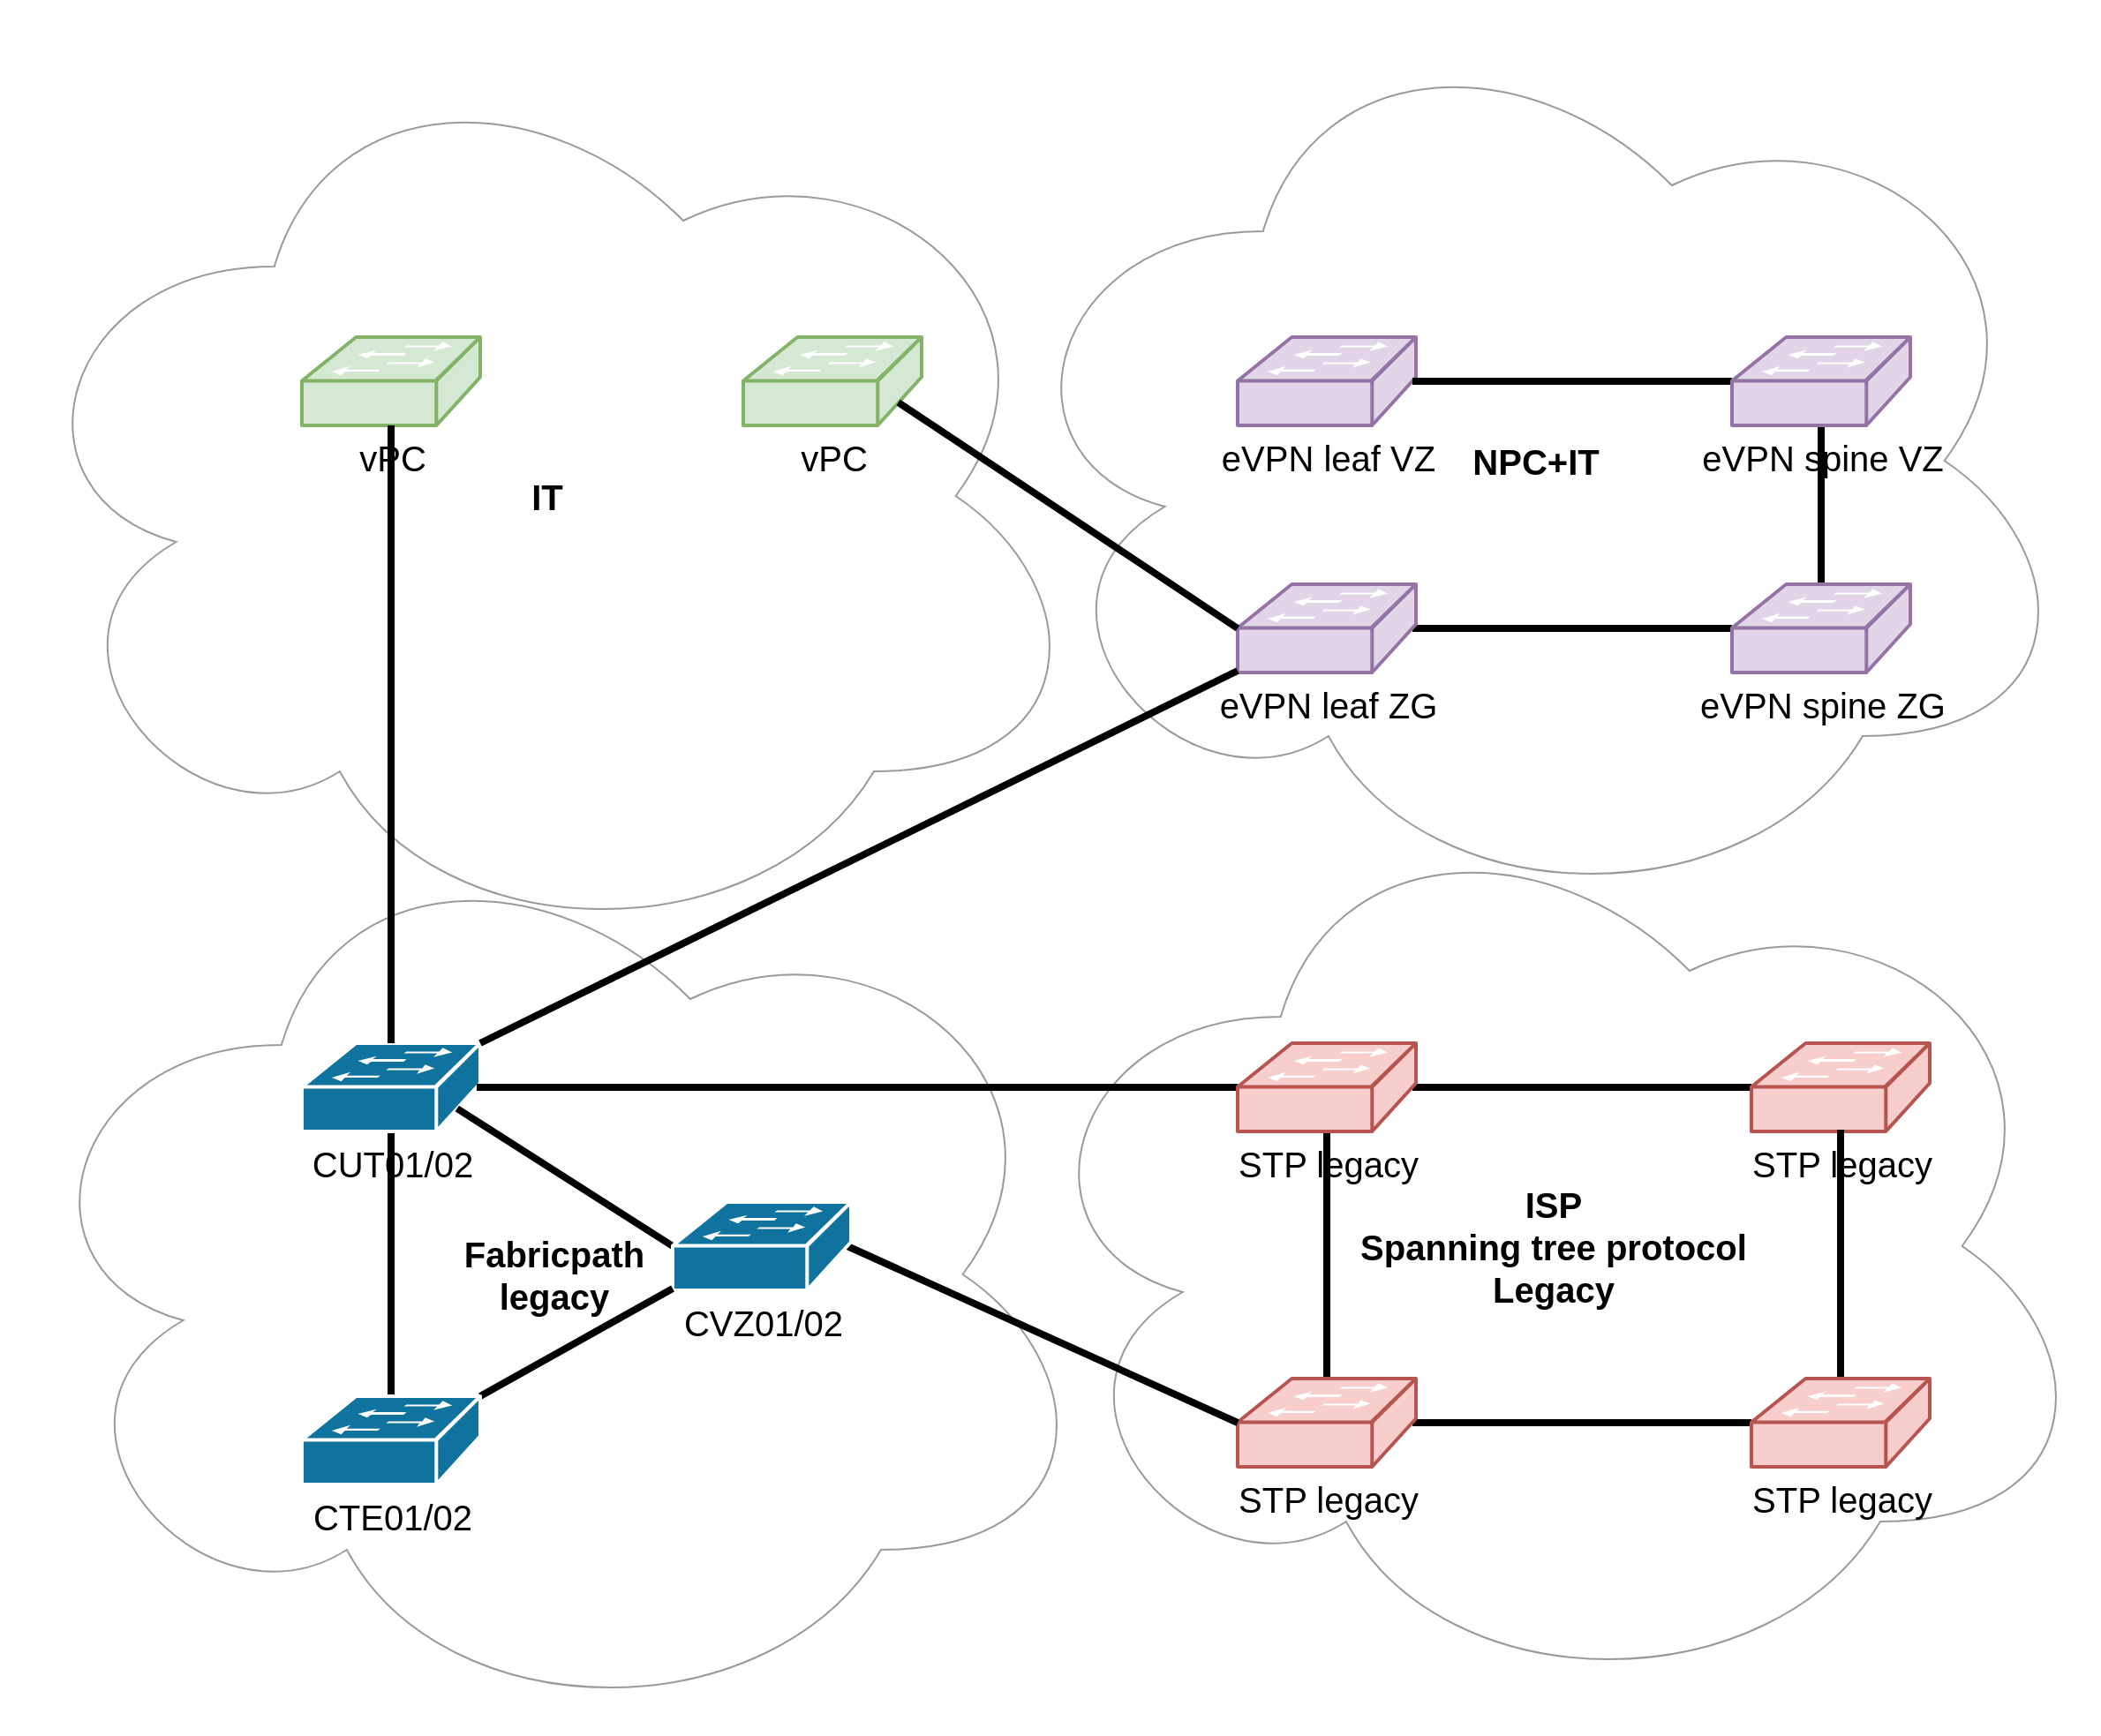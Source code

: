 <mxfile version="20.8.10" type="github">
  <diagram name="Page-1" id="0OrnEd0XuT7KNRjszQmc">
    <mxGraphModel dx="2171" dy="816" grid="1" gridSize="10" guides="1" tooltips="1" connect="1" arrows="1" fold="1" page="1" pageScale="1" pageWidth="600" pageHeight="400" math="0" shadow="0">
      <root>
        <mxCell id="0" />
        <mxCell id="1" parent="0" />
        <mxCell id="rMitx0Mn81WMFnMbGHVP-7" value="IT" style="ellipse;shape=cloud;whiteSpace=wrap;html=1;opacity=40;fontStyle=1;fontSize=20;" parent="1" vertex="1">
          <mxGeometry y="660" width="617.5" height="520" as="geometry" />
        </mxCell>
        <mxCell id="rMitx0Mn81WMFnMbGHVP-8" value="NPC+IT" style="ellipse;shape=cloud;whiteSpace=wrap;html=1;opacity=40;fontStyle=1;fontSize=20;" parent="1" vertex="1">
          <mxGeometry x="560" y="640" width="617.5" height="520" as="geometry" />
        </mxCell>
        <mxCell id="rMitx0Mn81WMFnMbGHVP-2" value="ISP&lt;br&gt;Spanning tree protocol&lt;br&gt;Legacy" style="ellipse;shape=cloud;whiteSpace=wrap;html=1;opacity=40;fontStyle=1;fontSize=20;" parent="1" vertex="1">
          <mxGeometry x="570" y="1085" width="617.5" height="520" as="geometry" />
        </mxCell>
        <mxCell id="rMitx0Mn81WMFnMbGHVP-1" value="Fabricpath&lt;br&gt;legacy" style="ellipse;shape=cloud;whiteSpace=wrap;html=1;opacity=40;fontStyle=1;fontSize=20;" parent="1" vertex="1">
          <mxGeometry x="4" y="1101" width="617.5" height="520" as="geometry" />
        </mxCell>
        <mxCell id="yHmvrQq8Yse7LNzuKe87-17" style="rounded=0;orthogonalLoop=1;jettySize=auto;html=1;exitX=0.5;exitY=0.98;exitDx=0;exitDy=0;exitPerimeter=0;entryX=0.5;entryY=0;entryDx=0;entryDy=0;entryPerimeter=0;endArrow=none;endFill=0;strokeWidth=4;" parent="1" source="yHmvrQq8Yse7LNzuKe87-2" target="yHmvrQq8Yse7LNzuKe87-12" edge="1">
          <mxGeometry relative="1" as="geometry" />
        </mxCell>
        <mxCell id="yHmvrQq8Yse7LNzuKe87-25" style="edgeStyle=none;rounded=0;orthogonalLoop=1;jettySize=auto;html=1;exitX=0.5;exitY=0;exitDx=0;exitDy=0;exitPerimeter=0;endArrow=none;endFill=0;" parent="1" source="yHmvrQq8Yse7LNzuKe87-2" target="yHmvrQq8Yse7LNzuKe87-9" edge="1">
          <mxGeometry relative="1" as="geometry" />
        </mxCell>
        <mxCell id="yHmvrQq8Yse7LNzuKe87-26" style="edgeStyle=none;rounded=0;orthogonalLoop=1;jettySize=auto;html=1;exitX=1;exitY=0;exitDx=0;exitDy=0;exitPerimeter=0;entryX=0;entryY=0.98;entryDx=0;entryDy=0;entryPerimeter=0;endArrow=none;endFill=0;" parent="1" source="yHmvrQq8Yse7LNzuKe87-2" target="yHmvrQq8Yse7LNzuKe87-13" edge="1">
          <mxGeometry relative="1" as="geometry" />
        </mxCell>
        <mxCell id="yHmvrQq8Yse7LNzuKe87-2" value="CUT01/02&lt;br&gt;" style="shape=mxgraph.cisco.switches.workgroup_switch;html=1;dashed=0;fillColor=#10739E;strokeColor=#ffffff;strokeWidth=2;verticalLabelPosition=bottom;verticalAlign=top;fontFamily=Helvetica;fontSize=20;fontColor=#000000;" parent="1" vertex="1">
          <mxGeometry x="170" y="1230" width="101" height="50" as="geometry" />
        </mxCell>
        <mxCell id="yHmvrQq8Yse7LNzuKe87-24" style="edgeStyle=none;rounded=0;orthogonalLoop=1;jettySize=auto;html=1;exitX=0;exitY=0.5;exitDx=0;exitDy=0;exitPerimeter=0;entryX=0.98;entryY=0.5;entryDx=0;entryDy=0;entryPerimeter=0;endArrow=none;endFill=0;strokeWidth=4;" parent="1" source="yHmvrQq8Yse7LNzuKe87-5" target="yHmvrQq8Yse7LNzuKe87-6" edge="1">
          <mxGeometry relative="1" as="geometry" />
        </mxCell>
        <mxCell id="yHmvrQq8Yse7LNzuKe87-5" value="STP legacy" style="shape=mxgraph.cisco.switches.workgroup_switch;html=1;dashed=0;fillColor=#f8cecc;strokeColor=#b85450;strokeWidth=2;verticalLabelPosition=bottom;verticalAlign=top;fontFamily=Helvetica;fontSize=20;" parent="1" vertex="1">
          <mxGeometry x="991" y="1230" width="101" height="50" as="geometry" />
        </mxCell>
        <mxCell id="yHmvrQq8Yse7LNzuKe87-20" style="edgeStyle=none;rounded=0;orthogonalLoop=1;jettySize=auto;html=1;exitX=0;exitY=0.5;exitDx=0;exitDy=0;exitPerimeter=0;entryX=0.98;entryY=0.5;entryDx=0;entryDy=0;entryPerimeter=0;endArrow=none;endFill=0;strokeWidth=4;" parent="1" source="yHmvrQq8Yse7LNzuKe87-6" target="yHmvrQq8Yse7LNzuKe87-2" edge="1">
          <mxGeometry relative="1" as="geometry" />
        </mxCell>
        <mxCell id="yHmvrQq8Yse7LNzuKe87-21" style="edgeStyle=none;rounded=0;orthogonalLoop=1;jettySize=auto;html=1;exitX=0.5;exitY=0.98;exitDx=0;exitDy=0;exitPerimeter=0;entryX=0.5;entryY=0;entryDx=0;entryDy=0;entryPerimeter=0;endArrow=none;endFill=0;strokeWidth=4;" parent="1" source="yHmvrQq8Yse7LNzuKe87-6" target="yHmvrQq8Yse7LNzuKe87-7" edge="1">
          <mxGeometry relative="1" as="geometry" />
        </mxCell>
        <mxCell id="yHmvrQq8Yse7LNzuKe87-6" value="STP legacy" style="shape=mxgraph.cisco.switches.workgroup_switch;html=1;dashed=0;fillColor=#f8cecc;strokeColor=#b85450;strokeWidth=2;verticalLabelPosition=bottom;verticalAlign=top;fontFamily=Helvetica;fontSize=20;" parent="1" vertex="1">
          <mxGeometry x="700" y="1230" width="101" height="50" as="geometry" />
        </mxCell>
        <mxCell id="yHmvrQq8Yse7LNzuKe87-22" style="edgeStyle=none;rounded=0;orthogonalLoop=1;jettySize=auto;html=1;exitX=0.98;exitY=0.5;exitDx=0;exitDy=0;exitPerimeter=0;entryX=0;entryY=0.5;entryDx=0;entryDy=0;entryPerimeter=0;endArrow=none;endFill=0;strokeWidth=4;" parent="1" source="yHmvrQq8Yse7LNzuKe87-7" target="yHmvrQq8Yse7LNzuKe87-8" edge="1">
          <mxGeometry relative="1" as="geometry" />
        </mxCell>
        <mxCell id="yHmvrQq8Yse7LNzuKe87-7" value="STP legacy" style="shape=mxgraph.cisco.switches.workgroup_switch;html=1;dashed=0;fillColor=#f8cecc;strokeColor=#b85450;strokeWidth=2;verticalLabelPosition=bottom;verticalAlign=top;fontFamily=Helvetica;fontSize=20;" parent="1" vertex="1">
          <mxGeometry x="700" y="1420" width="101" height="50" as="geometry" />
        </mxCell>
        <mxCell id="yHmvrQq8Yse7LNzuKe87-23" style="edgeStyle=none;rounded=0;orthogonalLoop=1;jettySize=auto;html=1;exitX=0.5;exitY=0;exitDx=0;exitDy=0;exitPerimeter=0;entryX=0.5;entryY=0.98;entryDx=0;entryDy=0;entryPerimeter=0;endArrow=none;endFill=0;strokeWidth=4;" parent="1" source="yHmvrQq8Yse7LNzuKe87-8" target="yHmvrQq8Yse7LNzuKe87-5" edge="1">
          <mxGeometry relative="1" as="geometry" />
        </mxCell>
        <mxCell id="yHmvrQq8Yse7LNzuKe87-8" value="STP legacy" style="shape=mxgraph.cisco.switches.workgroup_switch;html=1;dashed=0;fillColor=#f8cecc;strokeColor=#b85450;strokeWidth=2;verticalLabelPosition=bottom;verticalAlign=top;fontFamily=Helvetica;fontSize=20;" parent="1" vertex="1">
          <mxGeometry x="991" y="1420" width="101" height="50" as="geometry" />
        </mxCell>
        <mxCell id="yHmvrQq8Yse7LNzuKe87-9" value="vPC" style="shape=mxgraph.cisco.switches.workgroup_switch;html=1;dashed=0;fillColor=#d5e8d4;strokeColor=#82b366;strokeWidth=2;verticalLabelPosition=bottom;verticalAlign=top;fontFamily=Helvetica;fontSize=20;" parent="1" vertex="1">
          <mxGeometry x="170" y="830" width="101" height="50" as="geometry" />
        </mxCell>
        <mxCell id="yHmvrQq8Yse7LNzuKe87-10" value="vPC" style="shape=mxgraph.cisco.switches.workgroup_switch;html=1;dashed=0;fillColor=#d5e8d4;strokeColor=#82b366;strokeWidth=2;verticalLabelPosition=bottom;verticalAlign=top;fontFamily=Helvetica;fontSize=20;" parent="1" vertex="1">
          <mxGeometry x="420" y="830" width="101" height="50" as="geometry" />
        </mxCell>
        <mxCell id="yHmvrQq8Yse7LNzuKe87-19" style="edgeStyle=none;rounded=0;orthogonalLoop=1;jettySize=auto;html=1;exitX=0;exitY=0.5;exitDx=0;exitDy=0;exitPerimeter=0;entryX=0.87;entryY=0.74;entryDx=0;entryDy=0;entryPerimeter=0;endArrow=none;endFill=0;strokeWidth=4;" parent="1" source="yHmvrQq8Yse7LNzuKe87-11" target="yHmvrQq8Yse7LNzuKe87-2" edge="1">
          <mxGeometry relative="1" as="geometry" />
        </mxCell>
        <mxCell id="y1BmMpGNm1G8moDYK8pj-1" style="rounded=0;orthogonalLoop=1;jettySize=auto;html=1;exitX=0.98;exitY=0.5;exitDx=0;exitDy=0;exitPerimeter=0;entryX=0;entryY=0.5;entryDx=0;entryDy=0;entryPerimeter=0;endArrow=none;endFill=0;strokeWidth=4;" edge="1" parent="1" source="yHmvrQq8Yse7LNzuKe87-11" target="yHmvrQq8Yse7LNzuKe87-7">
          <mxGeometry relative="1" as="geometry" />
        </mxCell>
        <mxCell id="yHmvrQq8Yse7LNzuKe87-11" value="CVZ01/02&lt;br&gt;" style="shape=mxgraph.cisco.switches.workgroup_switch;html=1;dashed=0;fillColor=#10739E;strokeColor=#ffffff;strokeWidth=2;verticalLabelPosition=bottom;verticalAlign=top;fontFamily=Helvetica;fontSize=20;fontColor=#000000;" parent="1" vertex="1">
          <mxGeometry x="380" y="1320" width="101" height="50" as="geometry" />
        </mxCell>
        <mxCell id="yHmvrQq8Yse7LNzuKe87-18" style="edgeStyle=none;rounded=0;orthogonalLoop=1;jettySize=auto;html=1;exitX=1;exitY=0;exitDx=0;exitDy=0;exitPerimeter=0;entryX=0;entryY=0.98;entryDx=0;entryDy=0;entryPerimeter=0;endArrow=none;endFill=0;strokeWidth=4;" parent="1" source="yHmvrQq8Yse7LNzuKe87-12" target="yHmvrQq8Yse7LNzuKe87-11" edge="1">
          <mxGeometry relative="1" as="geometry" />
        </mxCell>
        <mxCell id="yHmvrQq8Yse7LNzuKe87-12" value="CTE01/02&lt;br&gt;" style="shape=mxgraph.cisco.switches.workgroup_switch;html=1;dashed=0;fillColor=#10739E;strokeColor=#ffffff;strokeWidth=2;verticalLabelPosition=bottom;verticalAlign=top;fontFamily=Helvetica;fontSize=20;fontColor=#000000;" parent="1" vertex="1">
          <mxGeometry x="170" y="1430" width="101" height="50" as="geometry" />
        </mxCell>
        <mxCell id="yHmvrQq8Yse7LNzuKe87-27" style="edgeStyle=none;rounded=0;orthogonalLoop=1;jettySize=auto;html=1;exitX=0.98;exitY=0.5;exitDx=0;exitDy=0;exitPerimeter=0;entryX=0;entryY=0.5;entryDx=0;entryDy=0;entryPerimeter=0;endArrow=none;endFill=0;strokeWidth=4;" parent="1" source="yHmvrQq8Yse7LNzuKe87-13" target="yHmvrQq8Yse7LNzuKe87-14" edge="1">
          <mxGeometry relative="1" as="geometry" />
        </mxCell>
        <mxCell id="yHmvrQq8Yse7LNzuKe87-31" style="edgeStyle=none;rounded=0;orthogonalLoop=1;jettySize=auto;html=1;exitX=0;exitY=0.5;exitDx=0;exitDy=0;exitPerimeter=0;entryX=0.87;entryY=0.74;entryDx=0;entryDy=0;entryPerimeter=0;endArrow=none;endFill=0;" parent="1" source="yHmvrQq8Yse7LNzuKe87-13" target="yHmvrQq8Yse7LNzuKe87-10" edge="1">
          <mxGeometry relative="1" as="geometry" />
        </mxCell>
        <mxCell id="yHmvrQq8Yse7LNzuKe87-13" value="eVPN leaf ZG" style="shape=mxgraph.cisco.switches.workgroup_switch;html=1;dashed=0;fillColor=#e1d5e7;strokeColor=#9673a6;strokeWidth=2;verticalLabelPosition=bottom;verticalAlign=top;fontFamily=Helvetica;fontSize=20;" parent="1" vertex="1">
          <mxGeometry x="700" y="970" width="101" height="50" as="geometry" />
        </mxCell>
        <mxCell id="yHmvrQq8Yse7LNzuKe87-28" style="edgeStyle=none;rounded=0;orthogonalLoop=1;jettySize=auto;html=1;exitX=0.5;exitY=0;exitDx=0;exitDy=0;exitPerimeter=0;entryX=0.5;entryY=0.98;entryDx=0;entryDy=0;entryPerimeter=0;endArrow=none;endFill=0;strokeWidth=4;" parent="1" source="yHmvrQq8Yse7LNzuKe87-14" target="yHmvrQq8Yse7LNzuKe87-16" edge="1">
          <mxGeometry relative="1" as="geometry" />
        </mxCell>
        <mxCell id="yHmvrQq8Yse7LNzuKe87-14" value="eVPN spine ZG" style="shape=mxgraph.cisco.switches.workgroup_switch;html=1;dashed=0;fillColor=#e1d5e7;strokeColor=#9673a6;strokeWidth=2;verticalLabelPosition=bottom;verticalAlign=top;fontFamily=Helvetica;fontSize=20;" parent="1" vertex="1">
          <mxGeometry x="980" y="970" width="101" height="50" as="geometry" />
        </mxCell>
        <mxCell id="yHmvrQq8Yse7LNzuKe87-15" value="eVPN leaf VZ" style="shape=mxgraph.cisco.switches.workgroup_switch;html=1;dashed=0;fillColor=#e1d5e7;strokeColor=#9673a6;strokeWidth=2;verticalLabelPosition=bottom;verticalAlign=top;fontFamily=Helvetica;fontSize=20;" parent="1" vertex="1">
          <mxGeometry x="700" y="830" width="101" height="50" as="geometry" />
        </mxCell>
        <mxCell id="yHmvrQq8Yse7LNzuKe87-29" style="edgeStyle=none;rounded=0;orthogonalLoop=1;jettySize=auto;html=1;exitX=0;exitY=0.5;exitDx=0;exitDy=0;exitPerimeter=0;entryX=0.98;entryY=0.5;entryDx=0;entryDy=0;entryPerimeter=0;endArrow=none;endFill=0;strokeWidth=4;" parent="1" source="yHmvrQq8Yse7LNzuKe87-16" target="yHmvrQq8Yse7LNzuKe87-15" edge="1">
          <mxGeometry relative="1" as="geometry" />
        </mxCell>
        <mxCell id="yHmvrQq8Yse7LNzuKe87-16" value="eVPN spine VZ" style="shape=mxgraph.cisco.switches.workgroup_switch;html=1;dashed=0;fillColor=#e1d5e7;strokeColor=#9673a6;strokeWidth=2;verticalLabelPosition=bottom;verticalAlign=top;fontFamily=Helvetica;fontSize=20;" parent="1" vertex="1">
          <mxGeometry x="980" y="830" width="101" height="50" as="geometry" />
        </mxCell>
        <mxCell id="rMitx0Mn81WMFnMbGHVP-9" style="edgeStyle=none;rounded=0;orthogonalLoop=1;jettySize=auto;html=1;exitX=0.5;exitY=0;exitDx=0;exitDy=0;exitPerimeter=0;endArrow=none;endFill=0;strokeWidth=4;" parent="1" edge="1">
          <mxGeometry relative="1" as="geometry">
            <mxPoint x="220.5" y="1230.0" as="sourcePoint" />
            <mxPoint x="220.5" y="880" as="targetPoint" />
          </mxGeometry>
        </mxCell>
        <mxCell id="rMitx0Mn81WMFnMbGHVP-10" style="edgeStyle=none;rounded=0;orthogonalLoop=1;jettySize=auto;html=1;exitX=0;exitY=0.5;exitDx=0;exitDy=0;exitPerimeter=0;entryX=0.87;entryY=0.74;entryDx=0;entryDy=0;entryPerimeter=0;endArrow=none;endFill=0;strokeWidth=4;" parent="1" edge="1">
          <mxGeometry relative="1" as="geometry">
            <mxPoint x="700" y="995.0" as="sourcePoint" />
            <mxPoint x="507.87" y="867" as="targetPoint" />
          </mxGeometry>
        </mxCell>
        <mxCell id="rMitx0Mn81WMFnMbGHVP-11" style="edgeStyle=none;rounded=0;orthogonalLoop=1;jettySize=auto;html=1;exitX=1;exitY=0;exitDx=0;exitDy=0;exitPerimeter=0;entryX=0;entryY=0.98;entryDx=0;entryDy=0;entryPerimeter=0;endArrow=none;endFill=0;strokeWidth=4;" parent="1" edge="1">
          <mxGeometry relative="1" as="geometry">
            <mxPoint x="271" y="1230.0" as="sourcePoint" />
            <mxPoint x="700" y="1019" as="targetPoint" />
          </mxGeometry>
        </mxCell>
      </root>
    </mxGraphModel>
  </diagram>
</mxfile>
